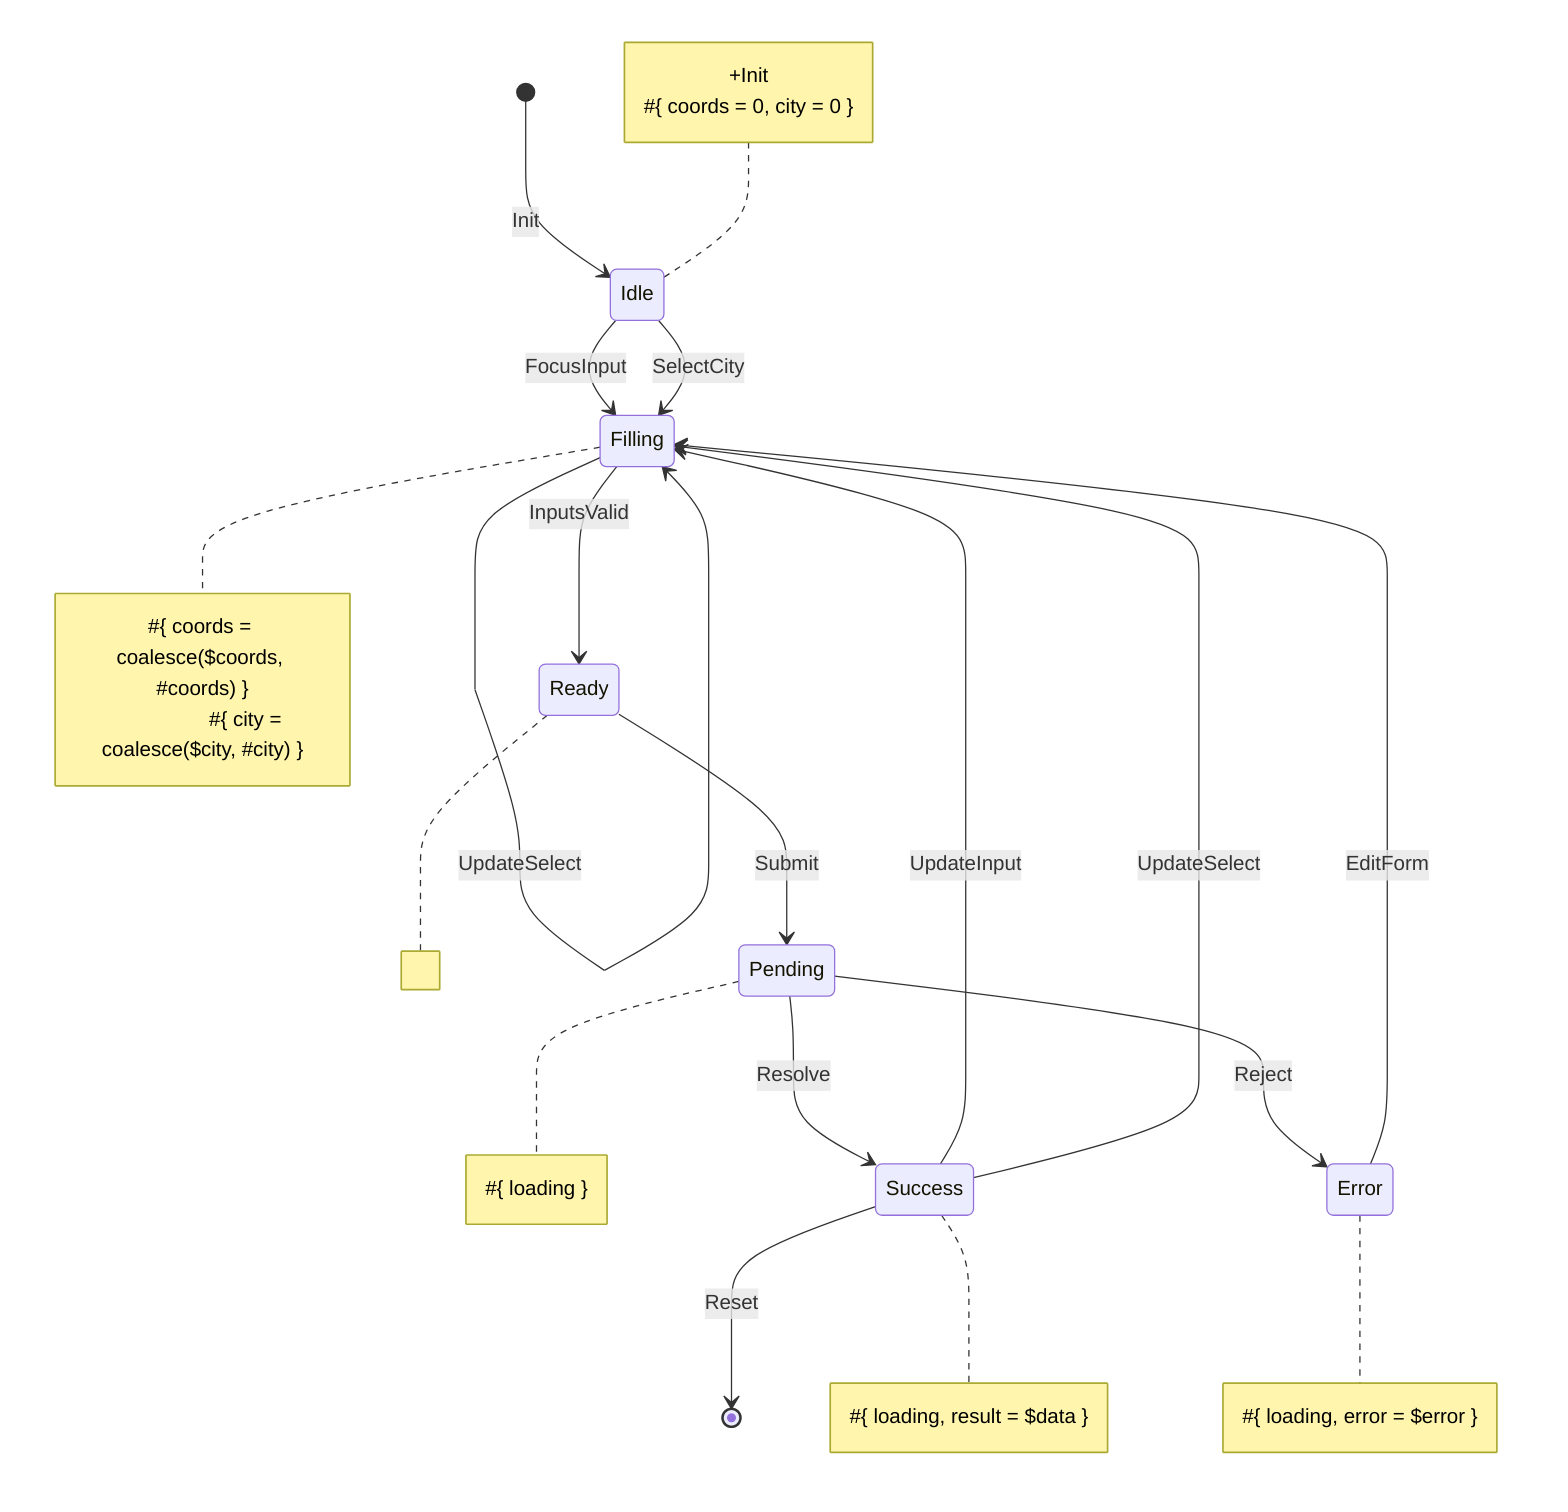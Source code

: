 stateDiagram-v2
	[*] --> Idle: Init

	Idle --> Filling: FocusInput
	Idle --> Filling: SelectCity

	Filling --> Ready: InputsValid
	Filling --> Filling: UpdateInput
	Filling --> Filling: UpdateSelect

	Ready --> Pending: Submit
	Pending --> Success: Resolve
	Pending --> Error: Reject
	Error --> Filling: EditForm
	Success --> [*]: Reset
	Success --> Filling: UpdateInput
	Success --> Filling: UpdateSelect

	note left of Idle
		+Init
		#{ coords = 0, city = 0 }
	end note

	note right of Filling
		#{ coords = coalesce($coords, #coords) }
		#{ city = coalesce($city, #city) }
	end note

	note right of Ready
	end note

	note right of Pending
		#{ loading }
	end note

	note right of Success
		#{ loading, result = $data }
	end note

	note right of Error
		#{ loading, error = $error }
	end note